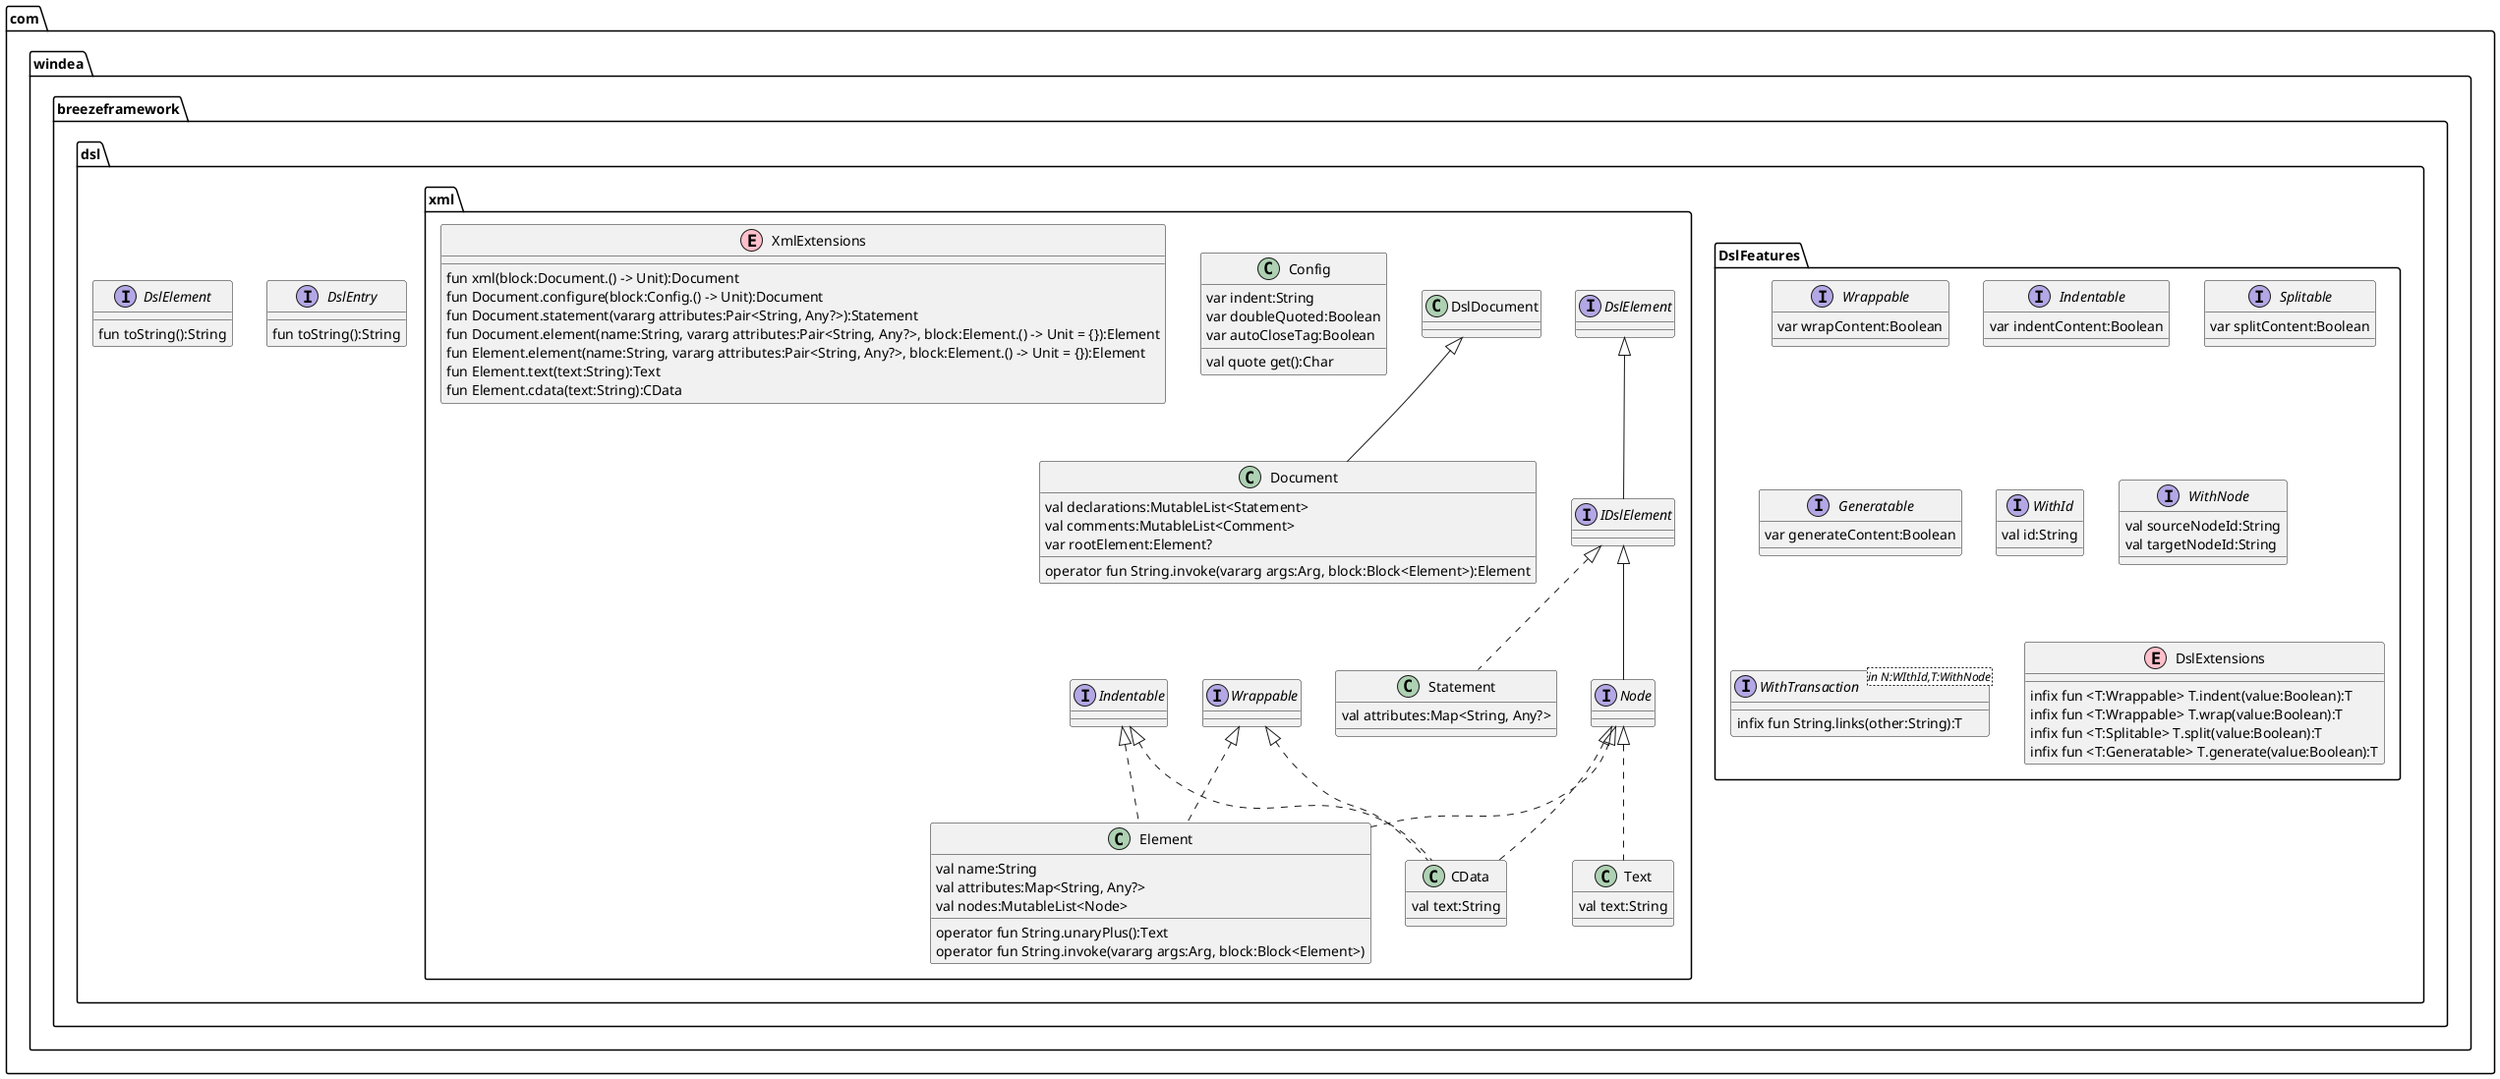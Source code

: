 @startuml

''breeze-dsl

package com.windea.breezeframework.dsl{
  interface DslEntry{
    fun toString():String
  }
  interface DslElement{
    fun toString():String
  }
}

package com.windea.breezeframework.dsl.DslFeatures{
  interface Wrappable{
    var wrapContent:Boolean
  }
  interface Indentable{
    var indentContent:Boolean
  }
  interface Splitable{
	  var splitContent:Boolean
	}
  interface Generatable{
	  var generateContent:Boolean
  }

  interface WithId{
    val id:String
  }
  interface WithNode{
  	val sourceNodeId:String
	  val targetNodeId:String
  }
  interface WithTransaction<in N:WIthId,T:WithNode>{
    infix fun String.links(other:String):T
  }

  class DslExtensions <<(E,pink)>>{
    infix fun <T:Wrappable> T.indent(value:Boolean):T
    infix fun <T:Wrappable> T.wrap(value:Boolean):T
    infix fun <T:Splitable> T.split(value:Boolean):T
    infix fun <T:Generatable> T.generate(value:Boolean):T
  }
}

''breeze-dsl-xml

package com.windea.breezeframework.dsl.xml{

  interface IDslElement extends DslElement

  class Document extends DslDocument{
    val declarations:MutableList<Statement>
    val comments:MutableList<Comment>
    var rootElement:Element?

    operator fun String.invoke(vararg args:Arg, block:Block<Element>):Element
  }

  class Statement implements IDslElement{
    val attributes:Map<String, Any?>
  }
  interface Node extends IDslElement
  class Element implements Node,Wrappable,Indentable{
    val name:String
    val attributes:Map<String, Any?>
    val nodes:MutableList<Node>

    operator fun String.unaryPlus():Text
    operator fun String.invoke(vararg args:Arg, block:Block<Element>)
  }
  class Text implements Node{
    val text:String
  }
  class CData implements Node,Wrappable,Indentable{
    val text:String
  }

  class Config{
    var indent:String
    var doubleQuoted:Boolean
    var autoCloseTag:Boolean
    val quote get():Char
  }

  class XmlExtensions <<(E,pink)>>{
    fun xml(block:Document.() -> Unit):Document
    fun Document.configure(block:Config.() -> Unit):Document
    fun Document.statement(vararg attributes:Pair<String, Any?>):Statement
    fun Document.element(name:String, vararg attributes:Pair<String, Any?>, block:Element.() -> Unit = {}):Element
    fun Element.element(name:String, vararg attributes:Pair<String, Any?>, block:Element.() -> Unit = {}):Element
    fun Element.text(text:String):Text
    fun Element.cdata(text:String):CData
  }
}
@enduml
